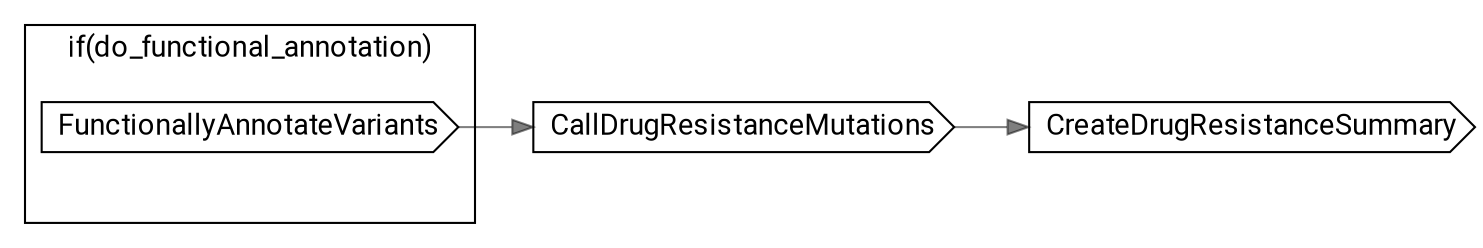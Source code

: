 // PfalciparumTypeDrugResistanceMarkers
digraph {
	compound=true rankdir=LR
	node [fontname=Roboto]
	edge [color="#00000080"]
	subgraph "cluster-if-L44C5" {
		fontname=Roboto label="if(do_functional_annotation)" rank=same
		"call-FunctionallyAnnotateVariants" [label=FunctionallyAnnotateVariants shape=cds]
		"if-L44C5" [label="" height=0 margin=0 style=invis width=0]
	}
	"call-CallDrugResistanceMutations" [label=CallDrugResistanceMutations shape=cds]
	"call-CreateDrugResistanceSummary" [label=CreateDrugResistanceSummary shape=cds]
	"call-FunctionallyAnnotateVariants" -> "call-CallDrugResistanceMutations"
	"call-CallDrugResistanceMutations" -> "call-CreateDrugResistanceSummary"
}

